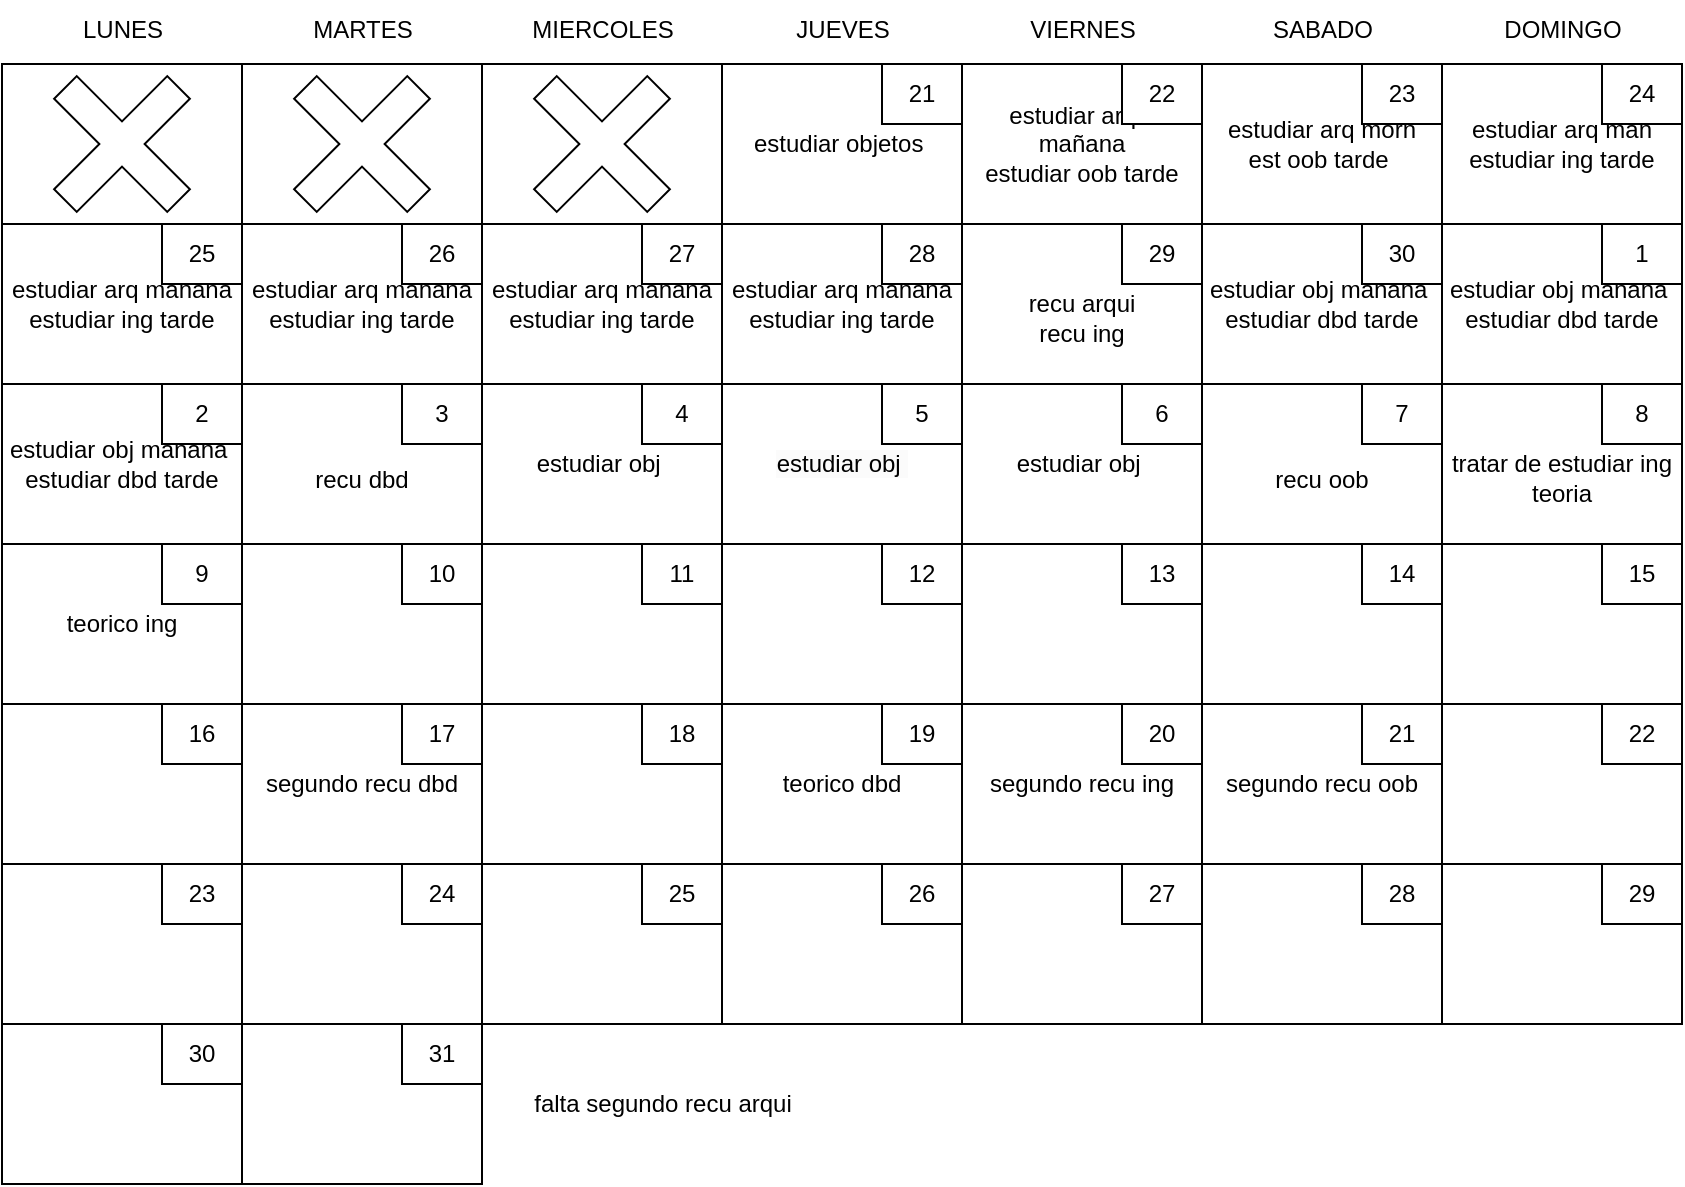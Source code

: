 <mxfile version="24.8.4">
  <diagram name="Página-1" id="HRJ0XqZTjXJSTezeQA1h">
    <mxGraphModel dx="1434" dy="744" grid="1" gridSize="10" guides="1" tooltips="1" connect="1" arrows="1" fold="1" page="1" pageScale="1" pageWidth="1169" pageHeight="827" math="0" shadow="0">
      <root>
        <mxCell id="0" />
        <mxCell id="1" parent="0" />
        <mxCell id="MOICCmQpvW0MQzjtMcg7-1" value="" style="rounded=0;whiteSpace=wrap;html=1;" vertex="1" parent="1">
          <mxGeometry x="200" y="120" width="120" height="80" as="geometry" />
        </mxCell>
        <mxCell id="MOICCmQpvW0MQzjtMcg7-2" value="" style="rounded=0;whiteSpace=wrap;html=1;" vertex="1" parent="1">
          <mxGeometry x="320" y="120" width="120" height="80" as="geometry" />
        </mxCell>
        <mxCell id="MOICCmQpvW0MQzjtMcg7-3" value="" style="rounded=0;whiteSpace=wrap;html=1;" vertex="1" parent="1">
          <mxGeometry x="440" y="120" width="120" height="80" as="geometry" />
        </mxCell>
        <mxCell id="MOICCmQpvW0MQzjtMcg7-4" value="estudiar objetos&amp;nbsp;" style="rounded=0;whiteSpace=wrap;html=1;" vertex="1" parent="1">
          <mxGeometry x="560" y="120" width="120" height="80" as="geometry" />
        </mxCell>
        <mxCell id="MOICCmQpvW0MQzjtMcg7-5" value="estudiar arqui mañana&lt;div&gt;estudiar oob tarde&lt;/div&gt;" style="rounded=0;whiteSpace=wrap;html=1;" vertex="1" parent="1">
          <mxGeometry x="680" y="120" width="120" height="80" as="geometry" />
        </mxCell>
        <mxCell id="MOICCmQpvW0MQzjtMcg7-6" value="estudiar arq morn&lt;div&gt;est oob tarde&amp;nbsp;&lt;/div&gt;" style="rounded=0;whiteSpace=wrap;html=1;" vertex="1" parent="1">
          <mxGeometry x="800" y="120" width="120" height="80" as="geometry" />
        </mxCell>
        <mxCell id="MOICCmQpvW0MQzjtMcg7-7" value="estudiar arq mañ&lt;div&gt;estudiar ing tarde&lt;/div&gt;" style="rounded=0;whiteSpace=wrap;html=1;" vertex="1" parent="1">
          <mxGeometry x="920" y="120" width="120" height="80" as="geometry" />
        </mxCell>
        <mxCell id="MOICCmQpvW0MQzjtMcg7-9" value="estudiar arq mañana&lt;div&gt;estudiar ing tarde&lt;/div&gt;" style="rounded=0;whiteSpace=wrap;html=1;" vertex="1" parent="1">
          <mxGeometry x="200" y="200" width="120" height="80" as="geometry" />
        </mxCell>
        <mxCell id="MOICCmQpvW0MQzjtMcg7-10" value="estudiar arq mañana&lt;div&gt;estudiar ing tarde&lt;/div&gt;" style="rounded=0;whiteSpace=wrap;html=1;" vertex="1" parent="1">
          <mxGeometry x="320" y="200" width="120" height="80" as="geometry" />
        </mxCell>
        <mxCell id="MOICCmQpvW0MQzjtMcg7-11" value="estudiar arq mañana&lt;div&gt;estudiar ing tarde&lt;/div&gt;" style="rounded=0;whiteSpace=wrap;html=1;" vertex="1" parent="1">
          <mxGeometry x="440" y="200" width="120" height="80" as="geometry" />
        </mxCell>
        <mxCell id="MOICCmQpvW0MQzjtMcg7-12" value="estudiar arq mañana&lt;div&gt;estudiar ing tarde&lt;/div&gt;" style="rounded=0;whiteSpace=wrap;html=1;" vertex="1" parent="1">
          <mxGeometry x="560" y="200" width="120" height="80" as="geometry" />
        </mxCell>
        <mxCell id="MOICCmQpvW0MQzjtMcg7-13" value="&lt;div&gt;&lt;br&gt;&lt;/div&gt;recu arqui&lt;div&gt;recu ing&lt;/div&gt;" style="rounded=0;whiteSpace=wrap;html=1;" vertex="1" parent="1">
          <mxGeometry x="680" y="200" width="120" height="80" as="geometry" />
        </mxCell>
        <mxCell id="MOICCmQpvW0MQzjtMcg7-14" value="estudiar obj mañana&amp;nbsp;&lt;div&gt;estudiar dbd tarde&lt;/div&gt;" style="rounded=0;whiteSpace=wrap;html=1;" vertex="1" parent="1">
          <mxGeometry x="800" y="200" width="120" height="80" as="geometry" />
        </mxCell>
        <mxCell id="MOICCmQpvW0MQzjtMcg7-15" value="estudiar obj mañana&amp;nbsp;&lt;div&gt;estudiar dbd tarde&lt;/div&gt;" style="rounded=0;whiteSpace=wrap;html=1;" vertex="1" parent="1">
          <mxGeometry x="920" y="200" width="120" height="80" as="geometry" />
        </mxCell>
        <mxCell id="MOICCmQpvW0MQzjtMcg7-16" value="estudiar obj mañana&amp;nbsp;&lt;div&gt;estudiar dbd tarde&lt;/div&gt;" style="rounded=0;whiteSpace=wrap;html=1;" vertex="1" parent="1">
          <mxGeometry x="200" y="280" width="120" height="80" as="geometry" />
        </mxCell>
        <mxCell id="MOICCmQpvW0MQzjtMcg7-17" value="&lt;div&gt;&lt;br&gt;&lt;/div&gt;&lt;div&gt;recu dbd&lt;/div&gt;" style="rounded=0;whiteSpace=wrap;html=1;" vertex="1" parent="1">
          <mxGeometry x="320" y="280" width="120" height="80" as="geometry" />
        </mxCell>
        <mxCell id="MOICCmQpvW0MQzjtMcg7-18" value="estudiar obj&amp;nbsp;" style="rounded=0;whiteSpace=wrap;html=1;" vertex="1" parent="1">
          <mxGeometry x="440" y="280" width="120" height="80" as="geometry" />
        </mxCell>
        <mxCell id="MOICCmQpvW0MQzjtMcg7-19" value="&lt;span style=&quot;color: rgb(0, 0, 0); font-family: Helvetica; font-size: 12px; font-style: normal; font-variant-ligatures: normal; font-variant-caps: normal; font-weight: 400; letter-spacing: normal; orphans: 2; text-align: center; text-indent: 0px; text-transform: none; widows: 2; word-spacing: 0px; -webkit-text-stroke-width: 0px; white-space: normal; background-color: rgb(251, 251, 251); text-decoration-thickness: initial; text-decoration-style: initial; text-decoration-color: initial; display: inline !important; float: none;&quot;&gt;estudiar obj&amp;nbsp;&lt;/span&gt;" style="rounded=0;whiteSpace=wrap;html=1;" vertex="1" parent="1">
          <mxGeometry x="560" y="280" width="120" height="80" as="geometry" />
        </mxCell>
        <mxCell id="MOICCmQpvW0MQzjtMcg7-20" value="estudiar obj&amp;nbsp;" style="rounded=0;whiteSpace=wrap;html=1;" vertex="1" parent="1">
          <mxGeometry x="680" y="280" width="120" height="80" as="geometry" />
        </mxCell>
        <mxCell id="MOICCmQpvW0MQzjtMcg7-21" value="&lt;div&gt;&lt;br&gt;&lt;/div&gt;&lt;div&gt;recu oob&lt;/div&gt;" style="rounded=0;whiteSpace=wrap;html=1;" vertex="1" parent="1">
          <mxGeometry x="800" y="280" width="120" height="80" as="geometry" />
        </mxCell>
        <mxCell id="MOICCmQpvW0MQzjtMcg7-22" value="&lt;div&gt;&lt;br&gt;&lt;/div&gt;tratar de estudiar ing teoria" style="rounded=0;whiteSpace=wrap;html=1;" vertex="1" parent="1">
          <mxGeometry x="920" y="280" width="120" height="80" as="geometry" />
        </mxCell>
        <mxCell id="MOICCmQpvW0MQzjtMcg7-23" value="teorico ing" style="rounded=0;whiteSpace=wrap;html=1;" vertex="1" parent="1">
          <mxGeometry x="200" y="360" width="120" height="80" as="geometry" />
        </mxCell>
        <mxCell id="MOICCmQpvW0MQzjtMcg7-24" value="" style="rounded=0;whiteSpace=wrap;html=1;" vertex="1" parent="1">
          <mxGeometry x="320" y="360" width="120" height="80" as="geometry" />
        </mxCell>
        <mxCell id="MOICCmQpvW0MQzjtMcg7-25" value="" style="rounded=0;whiteSpace=wrap;html=1;" vertex="1" parent="1">
          <mxGeometry x="440" y="360" width="120" height="80" as="geometry" />
        </mxCell>
        <mxCell id="MOICCmQpvW0MQzjtMcg7-26" value="" style="rounded=0;whiteSpace=wrap;html=1;" vertex="1" parent="1">
          <mxGeometry x="560" y="360" width="120" height="80" as="geometry" />
        </mxCell>
        <mxCell id="MOICCmQpvW0MQzjtMcg7-27" value="" style="rounded=0;whiteSpace=wrap;html=1;" vertex="1" parent="1">
          <mxGeometry x="680" y="360" width="120" height="80" as="geometry" />
        </mxCell>
        <mxCell id="MOICCmQpvW0MQzjtMcg7-28" value="" style="rounded=0;whiteSpace=wrap;html=1;" vertex="1" parent="1">
          <mxGeometry x="800" y="360" width="120" height="80" as="geometry" />
        </mxCell>
        <mxCell id="MOICCmQpvW0MQzjtMcg7-29" value="" style="rounded=0;whiteSpace=wrap;html=1;" vertex="1" parent="1">
          <mxGeometry x="920" y="360" width="120" height="80" as="geometry" />
        </mxCell>
        <mxCell id="MOICCmQpvW0MQzjtMcg7-30" value="" style="rounded=0;whiteSpace=wrap;html=1;" vertex="1" parent="1">
          <mxGeometry x="200" y="440" width="120" height="80" as="geometry" />
        </mxCell>
        <mxCell id="MOICCmQpvW0MQzjtMcg7-31" value="segundo recu dbd" style="rounded=0;whiteSpace=wrap;html=1;" vertex="1" parent="1">
          <mxGeometry x="320" y="440" width="120" height="80" as="geometry" />
        </mxCell>
        <mxCell id="MOICCmQpvW0MQzjtMcg7-32" value="" style="rounded=0;whiteSpace=wrap;html=1;" vertex="1" parent="1">
          <mxGeometry x="440" y="440" width="120" height="80" as="geometry" />
        </mxCell>
        <mxCell id="MOICCmQpvW0MQzjtMcg7-33" value="teorico dbd" style="rounded=0;whiteSpace=wrap;html=1;" vertex="1" parent="1">
          <mxGeometry x="560" y="440" width="120" height="80" as="geometry" />
        </mxCell>
        <mxCell id="MOICCmQpvW0MQzjtMcg7-34" value="segundo recu ing" style="rounded=0;whiteSpace=wrap;html=1;" vertex="1" parent="1">
          <mxGeometry x="680" y="440" width="120" height="80" as="geometry" />
        </mxCell>
        <mxCell id="MOICCmQpvW0MQzjtMcg7-35" value="segundo recu oob" style="rounded=0;whiteSpace=wrap;html=1;" vertex="1" parent="1">
          <mxGeometry x="800" y="440" width="120" height="80" as="geometry" />
        </mxCell>
        <mxCell id="MOICCmQpvW0MQzjtMcg7-36" value="" style="rounded=0;whiteSpace=wrap;html=1;" vertex="1" parent="1">
          <mxGeometry x="920" y="440" width="120" height="80" as="geometry" />
        </mxCell>
        <mxCell id="MOICCmQpvW0MQzjtMcg7-37" value="" style="rounded=0;whiteSpace=wrap;html=1;" vertex="1" parent="1">
          <mxGeometry x="200" y="520" width="120" height="80" as="geometry" />
        </mxCell>
        <mxCell id="MOICCmQpvW0MQzjtMcg7-38" value="" style="rounded=0;whiteSpace=wrap;html=1;" vertex="1" parent="1">
          <mxGeometry x="320" y="520" width="120" height="80" as="geometry" />
        </mxCell>
        <mxCell id="MOICCmQpvW0MQzjtMcg7-39" value="" style="rounded=0;whiteSpace=wrap;html=1;" vertex="1" parent="1">
          <mxGeometry x="440" y="520" width="120" height="80" as="geometry" />
        </mxCell>
        <mxCell id="MOICCmQpvW0MQzjtMcg7-40" value="" style="rounded=0;whiteSpace=wrap;html=1;" vertex="1" parent="1">
          <mxGeometry x="560" y="520" width="120" height="80" as="geometry" />
        </mxCell>
        <mxCell id="MOICCmQpvW0MQzjtMcg7-41" value="" style="rounded=0;whiteSpace=wrap;html=1;" vertex="1" parent="1">
          <mxGeometry x="680" y="520" width="120" height="80" as="geometry" />
        </mxCell>
        <mxCell id="MOICCmQpvW0MQzjtMcg7-42" value="" style="rounded=0;whiteSpace=wrap;html=1;" vertex="1" parent="1">
          <mxGeometry x="800" y="520" width="120" height="80" as="geometry" />
        </mxCell>
        <mxCell id="MOICCmQpvW0MQzjtMcg7-43" value="" style="rounded=0;whiteSpace=wrap;html=1;" vertex="1" parent="1">
          <mxGeometry x="920" y="520" width="120" height="80" as="geometry" />
        </mxCell>
        <mxCell id="MOICCmQpvW0MQzjtMcg7-44" value="" style="rounded=0;whiteSpace=wrap;html=1;" vertex="1" parent="1">
          <mxGeometry x="200" y="600" width="120" height="80" as="geometry" />
        </mxCell>
        <mxCell id="MOICCmQpvW0MQzjtMcg7-45" value="" style="rounded=0;whiteSpace=wrap;html=1;" vertex="1" parent="1">
          <mxGeometry x="320" y="600" width="120" height="80" as="geometry" />
        </mxCell>
        <mxCell id="MOICCmQpvW0MQzjtMcg7-59" value="21" style="rounded=0;whiteSpace=wrap;html=1;" vertex="1" parent="1">
          <mxGeometry x="640" y="120" width="40" height="30" as="geometry" />
        </mxCell>
        <mxCell id="MOICCmQpvW0MQzjtMcg7-60" value="22" style="rounded=0;whiteSpace=wrap;html=1;" vertex="1" parent="1">
          <mxGeometry x="760" y="120" width="40" height="30" as="geometry" />
        </mxCell>
        <mxCell id="MOICCmQpvW0MQzjtMcg7-61" value="23" style="rounded=0;whiteSpace=wrap;html=1;" vertex="1" parent="1">
          <mxGeometry x="880" y="120" width="40" height="30" as="geometry" />
        </mxCell>
        <mxCell id="MOICCmQpvW0MQzjtMcg7-62" value="24" style="rounded=0;whiteSpace=wrap;html=1;" vertex="1" parent="1">
          <mxGeometry x="1000" y="120" width="40" height="30" as="geometry" />
        </mxCell>
        <mxCell id="MOICCmQpvW0MQzjtMcg7-66" value="28" style="rounded=0;whiteSpace=wrap;html=1;" vertex="1" parent="1">
          <mxGeometry x="640" y="200" width="40" height="30" as="geometry" />
        </mxCell>
        <mxCell id="MOICCmQpvW0MQzjtMcg7-67" value="29" style="rounded=0;whiteSpace=wrap;html=1;" vertex="1" parent="1">
          <mxGeometry x="760" y="200" width="40" height="30" as="geometry" />
        </mxCell>
        <mxCell id="MOICCmQpvW0MQzjtMcg7-68" value="30" style="rounded=0;whiteSpace=wrap;html=1;" vertex="1" parent="1">
          <mxGeometry x="880" y="200" width="40" height="30" as="geometry" />
        </mxCell>
        <mxCell id="MOICCmQpvW0MQzjtMcg7-69" value="1" style="rounded=0;whiteSpace=wrap;html=1;" vertex="1" parent="1">
          <mxGeometry x="1000" y="200" width="40" height="30" as="geometry" />
        </mxCell>
        <mxCell id="MOICCmQpvW0MQzjtMcg7-70" value="27" style="rounded=0;whiteSpace=wrap;html=1;" vertex="1" parent="1">
          <mxGeometry x="520" y="200" width="40" height="30" as="geometry" />
        </mxCell>
        <mxCell id="MOICCmQpvW0MQzjtMcg7-71" value="26" style="rounded=0;whiteSpace=wrap;html=1;" vertex="1" parent="1">
          <mxGeometry x="400" y="200" width="40" height="30" as="geometry" />
        </mxCell>
        <mxCell id="MOICCmQpvW0MQzjtMcg7-72" value="25" style="rounded=0;whiteSpace=wrap;html=1;" vertex="1" parent="1">
          <mxGeometry x="280" y="200" width="40" height="30" as="geometry" />
        </mxCell>
        <mxCell id="MOICCmQpvW0MQzjtMcg7-73" value="5" style="rounded=0;whiteSpace=wrap;html=1;" vertex="1" parent="1">
          <mxGeometry x="640" y="280" width="40" height="30" as="geometry" />
        </mxCell>
        <mxCell id="MOICCmQpvW0MQzjtMcg7-74" value="6" style="rounded=0;whiteSpace=wrap;html=1;" vertex="1" parent="1">
          <mxGeometry x="760" y="280" width="40" height="30" as="geometry" />
        </mxCell>
        <mxCell id="MOICCmQpvW0MQzjtMcg7-75" value="7" style="rounded=0;whiteSpace=wrap;html=1;" vertex="1" parent="1">
          <mxGeometry x="880" y="280" width="40" height="30" as="geometry" />
        </mxCell>
        <mxCell id="MOICCmQpvW0MQzjtMcg7-76" value="8" style="rounded=0;whiteSpace=wrap;html=1;" vertex="1" parent="1">
          <mxGeometry x="1000" y="280" width="40" height="30" as="geometry" />
        </mxCell>
        <mxCell id="MOICCmQpvW0MQzjtMcg7-77" value="4" style="rounded=0;whiteSpace=wrap;html=1;" vertex="1" parent="1">
          <mxGeometry x="520" y="280" width="40" height="30" as="geometry" />
        </mxCell>
        <mxCell id="MOICCmQpvW0MQzjtMcg7-78" value="3" style="rounded=0;whiteSpace=wrap;html=1;" vertex="1" parent="1">
          <mxGeometry x="400" y="280" width="40" height="30" as="geometry" />
        </mxCell>
        <mxCell id="MOICCmQpvW0MQzjtMcg7-79" value="2" style="rounded=0;whiteSpace=wrap;html=1;" vertex="1" parent="1">
          <mxGeometry x="280" y="280" width="40" height="30" as="geometry" />
        </mxCell>
        <mxCell id="MOICCmQpvW0MQzjtMcg7-80" value="12" style="rounded=0;whiteSpace=wrap;html=1;" vertex="1" parent="1">
          <mxGeometry x="640" y="360" width="40" height="30" as="geometry" />
        </mxCell>
        <mxCell id="MOICCmQpvW0MQzjtMcg7-81" value="13" style="rounded=0;whiteSpace=wrap;html=1;" vertex="1" parent="1">
          <mxGeometry x="760" y="360" width="40" height="30" as="geometry" />
        </mxCell>
        <mxCell id="MOICCmQpvW0MQzjtMcg7-82" value="14" style="rounded=0;whiteSpace=wrap;html=1;" vertex="1" parent="1">
          <mxGeometry x="880" y="360" width="40" height="30" as="geometry" />
        </mxCell>
        <mxCell id="MOICCmQpvW0MQzjtMcg7-83" value="15" style="rounded=0;whiteSpace=wrap;html=1;" vertex="1" parent="1">
          <mxGeometry x="1000" y="360" width="40" height="30" as="geometry" />
        </mxCell>
        <mxCell id="MOICCmQpvW0MQzjtMcg7-84" value="11" style="rounded=0;whiteSpace=wrap;html=1;" vertex="1" parent="1">
          <mxGeometry x="520" y="360" width="40" height="30" as="geometry" />
        </mxCell>
        <mxCell id="MOICCmQpvW0MQzjtMcg7-85" value="10" style="rounded=0;whiteSpace=wrap;html=1;" vertex="1" parent="1">
          <mxGeometry x="400" y="360" width="40" height="30" as="geometry" />
        </mxCell>
        <mxCell id="MOICCmQpvW0MQzjtMcg7-86" value="9" style="rounded=0;whiteSpace=wrap;html=1;" vertex="1" parent="1">
          <mxGeometry x="280" y="360" width="40" height="30" as="geometry" />
        </mxCell>
        <mxCell id="MOICCmQpvW0MQzjtMcg7-87" value="19" style="rounded=0;whiteSpace=wrap;html=1;" vertex="1" parent="1">
          <mxGeometry x="640" y="440" width="40" height="30" as="geometry" />
        </mxCell>
        <mxCell id="MOICCmQpvW0MQzjtMcg7-88" value="20" style="rounded=0;whiteSpace=wrap;html=1;" vertex="1" parent="1">
          <mxGeometry x="760" y="440" width="40" height="30" as="geometry" />
        </mxCell>
        <mxCell id="MOICCmQpvW0MQzjtMcg7-89" value="21" style="rounded=0;whiteSpace=wrap;html=1;" vertex="1" parent="1">
          <mxGeometry x="880" y="440" width="40" height="30" as="geometry" />
        </mxCell>
        <mxCell id="MOICCmQpvW0MQzjtMcg7-90" value="22" style="rounded=0;whiteSpace=wrap;html=1;" vertex="1" parent="1">
          <mxGeometry x="1000" y="440" width="40" height="30" as="geometry" />
        </mxCell>
        <mxCell id="MOICCmQpvW0MQzjtMcg7-91" value="18" style="rounded=0;whiteSpace=wrap;html=1;" vertex="1" parent="1">
          <mxGeometry x="520" y="440" width="40" height="30" as="geometry" />
        </mxCell>
        <mxCell id="MOICCmQpvW0MQzjtMcg7-92" value="17" style="rounded=0;whiteSpace=wrap;html=1;" vertex="1" parent="1">
          <mxGeometry x="400" y="440" width="40" height="30" as="geometry" />
        </mxCell>
        <mxCell id="MOICCmQpvW0MQzjtMcg7-93" value="16" style="rounded=0;whiteSpace=wrap;html=1;" vertex="1" parent="1">
          <mxGeometry x="280" y="440" width="40" height="30" as="geometry" />
        </mxCell>
        <mxCell id="MOICCmQpvW0MQzjtMcg7-94" value="26" style="rounded=0;whiteSpace=wrap;html=1;" vertex="1" parent="1">
          <mxGeometry x="640" y="520" width="40" height="30" as="geometry" />
        </mxCell>
        <mxCell id="MOICCmQpvW0MQzjtMcg7-95" value="27" style="rounded=0;whiteSpace=wrap;html=1;" vertex="1" parent="1">
          <mxGeometry x="760" y="520" width="40" height="30" as="geometry" />
        </mxCell>
        <mxCell id="MOICCmQpvW0MQzjtMcg7-96" value="28" style="rounded=0;whiteSpace=wrap;html=1;" vertex="1" parent="1">
          <mxGeometry x="880" y="520" width="40" height="30" as="geometry" />
        </mxCell>
        <mxCell id="MOICCmQpvW0MQzjtMcg7-97" value="29" style="rounded=0;whiteSpace=wrap;html=1;" vertex="1" parent="1">
          <mxGeometry x="1000" y="520" width="40" height="30" as="geometry" />
        </mxCell>
        <mxCell id="MOICCmQpvW0MQzjtMcg7-98" value="25" style="rounded=0;whiteSpace=wrap;html=1;" vertex="1" parent="1">
          <mxGeometry x="520" y="520" width="40" height="30" as="geometry" />
        </mxCell>
        <mxCell id="MOICCmQpvW0MQzjtMcg7-99" value="24" style="rounded=0;whiteSpace=wrap;html=1;" vertex="1" parent="1">
          <mxGeometry x="400" y="520" width="40" height="30" as="geometry" />
        </mxCell>
        <mxCell id="MOICCmQpvW0MQzjtMcg7-100" value="23" style="rounded=0;whiteSpace=wrap;html=1;" vertex="1" parent="1">
          <mxGeometry x="280" y="520" width="40" height="30" as="geometry" />
        </mxCell>
        <mxCell id="MOICCmQpvW0MQzjtMcg7-106" value="31" style="rounded=0;whiteSpace=wrap;html=1;" vertex="1" parent="1">
          <mxGeometry x="400" y="600" width="40" height="30" as="geometry" />
        </mxCell>
        <mxCell id="MOICCmQpvW0MQzjtMcg7-107" value="30" style="rounded=0;whiteSpace=wrap;html=1;" vertex="1" parent="1">
          <mxGeometry x="280" y="600" width="40" height="30" as="geometry" />
        </mxCell>
        <mxCell id="MOICCmQpvW0MQzjtMcg7-108" value="" style="shape=cross;whiteSpace=wrap;html=1;rotation=-45;" vertex="1" parent="1">
          <mxGeometry x="220" y="120" width="80" height="80" as="geometry" />
        </mxCell>
        <mxCell id="MOICCmQpvW0MQzjtMcg7-109" value="" style="shape=cross;whiteSpace=wrap;html=1;rotation=-45;" vertex="1" parent="1">
          <mxGeometry x="340" y="120" width="80" height="80" as="geometry" />
        </mxCell>
        <mxCell id="MOICCmQpvW0MQzjtMcg7-110" value="" style="shape=cross;whiteSpace=wrap;html=1;rotation=-45;" vertex="1" parent="1">
          <mxGeometry x="460" y="120" width="80" height="80" as="geometry" />
        </mxCell>
        <mxCell id="MOICCmQpvW0MQzjtMcg7-111" value="LUNES" style="text;html=1;align=center;verticalAlign=middle;resizable=0;points=[];autosize=1;strokeColor=none;fillColor=none;" vertex="1" parent="1">
          <mxGeometry x="230" y="88" width="60" height="30" as="geometry" />
        </mxCell>
        <mxCell id="MOICCmQpvW0MQzjtMcg7-112" value="MARTES" style="text;html=1;align=center;verticalAlign=middle;resizable=0;points=[];autosize=1;strokeColor=none;fillColor=none;" vertex="1" parent="1">
          <mxGeometry x="345" y="88" width="70" height="30" as="geometry" />
        </mxCell>
        <mxCell id="MOICCmQpvW0MQzjtMcg7-113" value="MIERCOLES" style="text;html=1;align=center;verticalAlign=middle;resizable=0;points=[];autosize=1;strokeColor=none;fillColor=none;" vertex="1" parent="1">
          <mxGeometry x="455" y="88" width="90" height="30" as="geometry" />
        </mxCell>
        <mxCell id="MOICCmQpvW0MQzjtMcg7-114" value="JUEVES" style="text;html=1;align=center;verticalAlign=middle;resizable=0;points=[];autosize=1;strokeColor=none;fillColor=none;" vertex="1" parent="1">
          <mxGeometry x="585" y="88" width="70" height="30" as="geometry" />
        </mxCell>
        <mxCell id="MOICCmQpvW0MQzjtMcg7-115" value="VIERNES" style="text;html=1;align=center;verticalAlign=middle;resizable=0;points=[];autosize=1;strokeColor=none;fillColor=none;" vertex="1" parent="1">
          <mxGeometry x="700" y="88" width="80" height="30" as="geometry" />
        </mxCell>
        <mxCell id="MOICCmQpvW0MQzjtMcg7-116" value="SABADO" style="text;html=1;align=center;verticalAlign=middle;resizable=0;points=[];autosize=1;strokeColor=none;fillColor=none;" vertex="1" parent="1">
          <mxGeometry x="825" y="88" width="70" height="30" as="geometry" />
        </mxCell>
        <mxCell id="MOICCmQpvW0MQzjtMcg7-117" value="DOMINGO" style="text;html=1;align=center;verticalAlign=middle;resizable=0;points=[];autosize=1;strokeColor=none;fillColor=none;" vertex="1" parent="1">
          <mxGeometry x="940" y="88" width="80" height="30" as="geometry" />
        </mxCell>
        <mxCell id="MOICCmQpvW0MQzjtMcg7-118" value="falta segundo recu arqui" style="text;html=1;align=center;verticalAlign=middle;resizable=0;points=[];autosize=1;strokeColor=none;fillColor=none;" vertex="1" parent="1">
          <mxGeometry x="455" y="625" width="150" height="30" as="geometry" />
        </mxCell>
      </root>
    </mxGraphModel>
  </diagram>
</mxfile>
